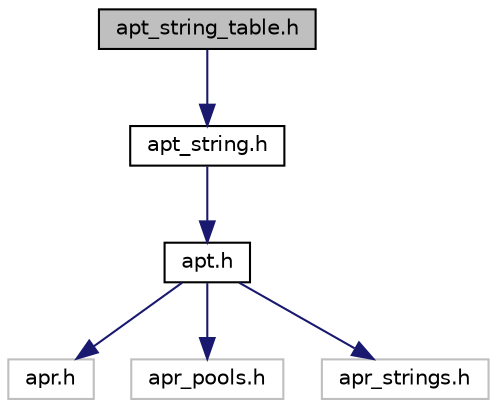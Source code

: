 digraph "apt_string_table.h"
{
  edge [fontname="Helvetica",fontsize="10",labelfontname="Helvetica",labelfontsize="10"];
  node [fontname="Helvetica",fontsize="10",shape=record];
  Node0 [label="apt_string_table.h",height=0.2,width=0.4,color="black", fillcolor="grey75", style="filled", fontcolor="black"];
  Node0 -> Node1 [color="midnightblue",fontsize="10",style="solid",fontname="Helvetica"];
  Node1 [label="apt_string.h",height=0.2,width=0.4,color="black", fillcolor="white", style="filled",URL="$apt__string_8h.html",tooltip="String Representation. "];
  Node1 -> Node2 [color="midnightblue",fontsize="10",style="solid",fontname="Helvetica"];
  Node2 [label="apt.h",height=0.2,width=0.4,color="black", fillcolor="white", style="filled",URL="$apt_8h.html",tooltip="APR Toolkit Definitions. "];
  Node2 -> Node3 [color="midnightblue",fontsize="10",style="solid",fontname="Helvetica"];
  Node3 [label="apr.h",height=0.2,width=0.4,color="grey75", fillcolor="white", style="filled"];
  Node2 -> Node4 [color="midnightblue",fontsize="10",style="solid",fontname="Helvetica"];
  Node4 [label="apr_pools.h",height=0.2,width=0.4,color="grey75", fillcolor="white", style="filled"];
  Node2 -> Node5 [color="midnightblue",fontsize="10",style="solid",fontname="Helvetica"];
  Node5 [label="apr_strings.h",height=0.2,width=0.4,color="grey75", fillcolor="white", style="filled"];
}

